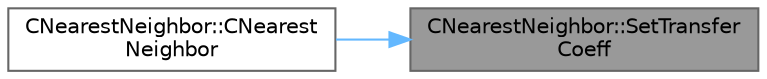 digraph "CNearestNeighbor::SetTransferCoeff"
{
 // LATEX_PDF_SIZE
  bgcolor="transparent";
  edge [fontname=Helvetica,fontsize=10,labelfontname=Helvetica,labelfontsize=10];
  node [fontname=Helvetica,fontsize=10,shape=box,height=0.2,width=0.4];
  rankdir="RL";
  Node1 [id="Node000001",label="CNearestNeighbor::SetTransfer\lCoeff",height=0.2,width=0.4,color="gray40", fillcolor="grey60", style="filled", fontcolor="black",tooltip="Set up transfer matrix defining relation between two meshes."];
  Node1 -> Node2 [id="edge1_Node000001_Node000002",dir="back",color="steelblue1",style="solid",tooltip=" "];
  Node2 [id="Node000002",label="CNearestNeighbor::CNearest\lNeighbor",height=0.2,width=0.4,color="grey40", fillcolor="white", style="filled",URL="$classCNearestNeighbor.html#ae6273da965af69a9e2d1fdacfc9fbdff",tooltip="Constructor of the class."];
}
